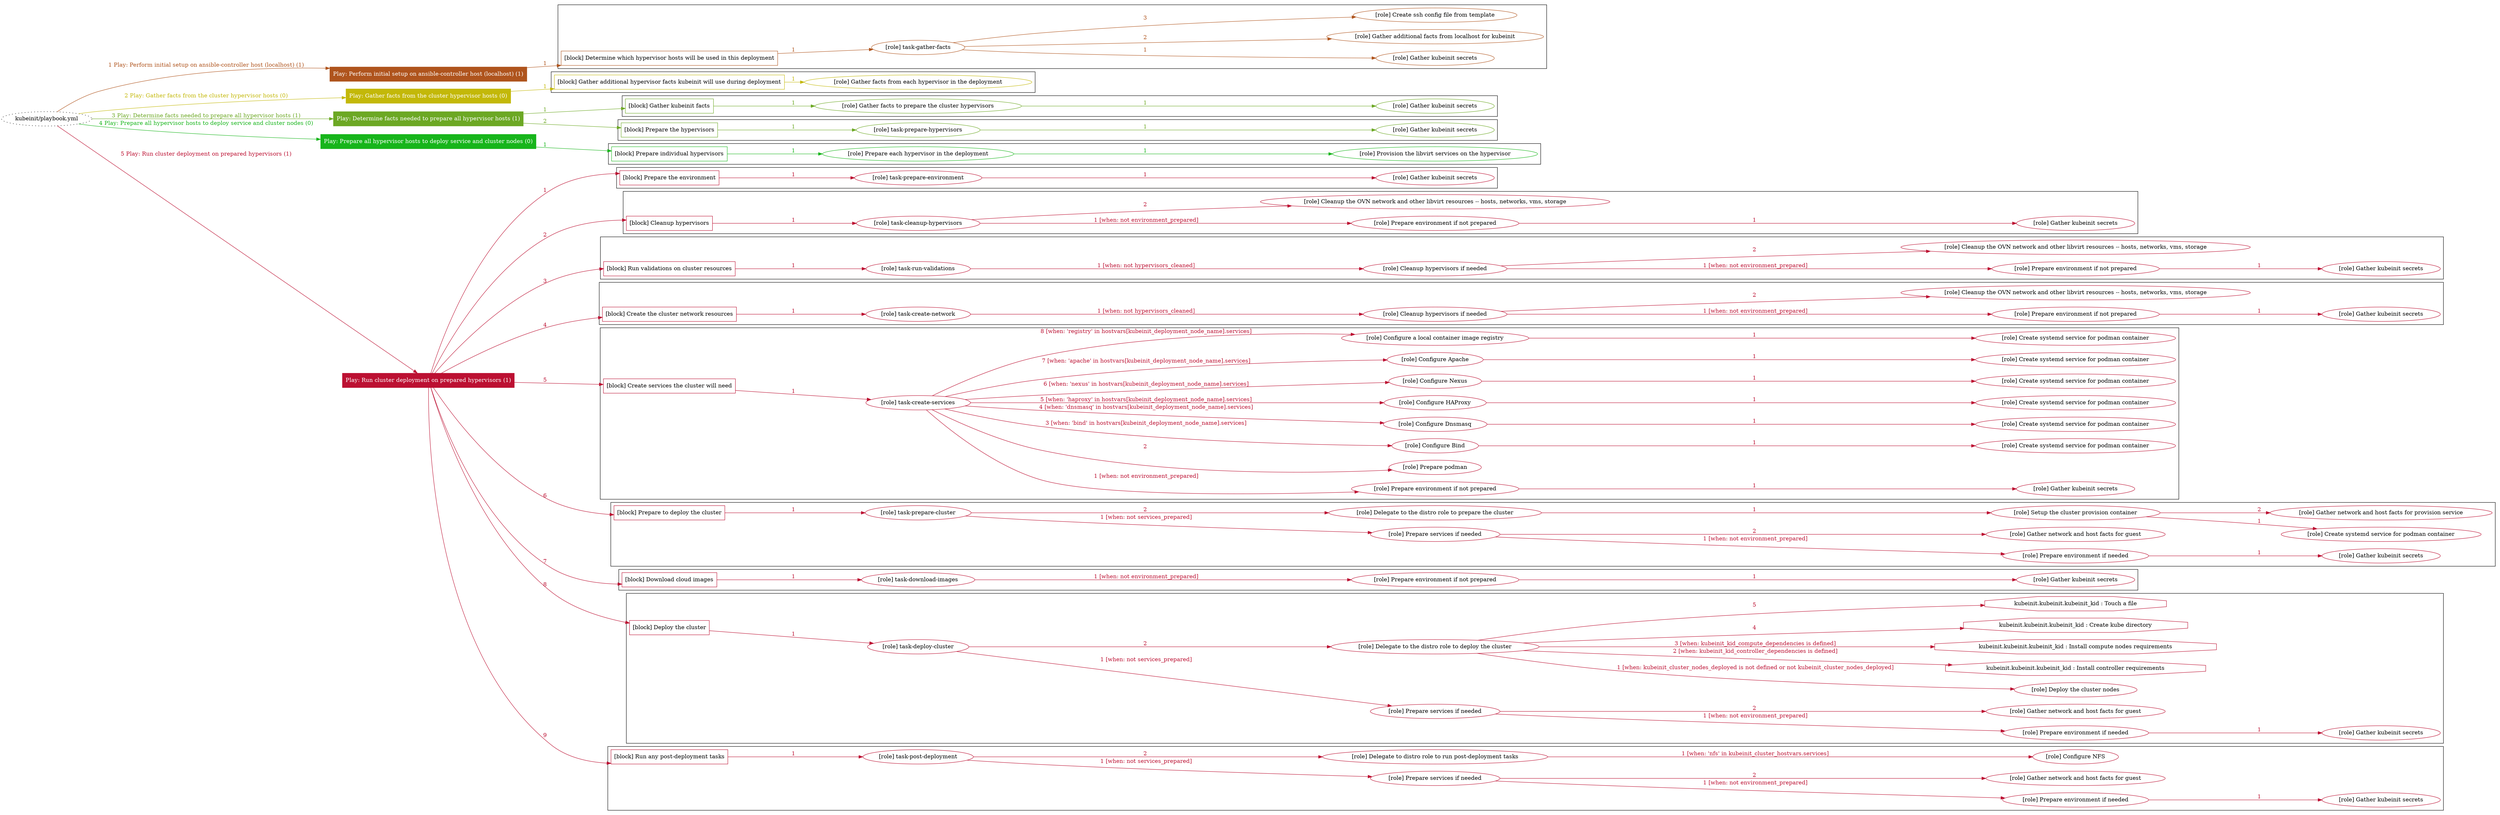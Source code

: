 digraph {
	graph [concentrate=true ordering=in rankdir=LR ratio=fill]
	edge [esep=5 sep=10]
	"kubeinit/playbook.yml" [URL="/home/runner/work/kubeinit/kubeinit/kubeinit/playbook.yml" id=playbook_34aff14a style=dotted]
	"kubeinit/playbook.yml" -> play_7e76c7c7 [label="1 Play: Perform initial setup on ansible-controller host (localhost) (1)" color="#af541d" fontcolor="#af541d" id=edge_play_7e76c7c7 labeltooltip="1 Play: Perform initial setup on ansible-controller host (localhost) (1)" tooltip="1 Play: Perform initial setup on ansible-controller host (localhost) (1)"]
	subgraph "Play: Perform initial setup on ansible-controller host (localhost) (1)" {
		play_7e76c7c7 [label="Play: Perform initial setup on ansible-controller host (localhost) (1)" URL="/home/runner/work/kubeinit/kubeinit/kubeinit/playbook.yml" color="#af541d" fontcolor="#ffffff" id=play_7e76c7c7 shape=box style=filled tooltip=localhost]
		play_7e76c7c7 -> block_58be62a2 [label=1 color="#af541d" fontcolor="#af541d" id=edge_block_58be62a2 labeltooltip=1 tooltip=1]
		subgraph cluster_block_58be62a2 {
			block_58be62a2 [label="[block] Determine which hypervisor hosts will be used in this deployment" URL="/home/runner/work/kubeinit/kubeinit/kubeinit/playbook.yml" color="#af541d" id=block_58be62a2 labeltooltip="Determine which hypervisor hosts will be used in this deployment" shape=box tooltip="Determine which hypervisor hosts will be used in this deployment"]
			block_58be62a2 -> role_1359cbee [label="1 " color="#af541d" fontcolor="#af541d" id=edge_role_1359cbee labeltooltip="1 " tooltip="1 "]
			subgraph "task-gather-facts" {
				role_1359cbee [label="[role] task-gather-facts" URL="/home/runner/work/kubeinit/kubeinit/kubeinit/playbook.yml" color="#af541d" id=role_1359cbee tooltip="task-gather-facts"]
				role_1359cbee -> role_c8e2f6dd [label="1 " color="#af541d" fontcolor="#af541d" id=edge_role_c8e2f6dd labeltooltip="1 " tooltip="1 "]
				subgraph "Gather kubeinit secrets" {
					role_c8e2f6dd [label="[role] Gather kubeinit secrets" URL="/home/runner/.ansible/collections/ansible_collections/kubeinit/kubeinit/roles/kubeinit_prepare/tasks/build_hypervisors_group.yml" color="#af541d" id=role_c8e2f6dd tooltip="Gather kubeinit secrets"]
				}
				role_1359cbee -> role_b0126d7a [label="2 " color="#af541d" fontcolor="#af541d" id=edge_role_b0126d7a labeltooltip="2 " tooltip="2 "]
				subgraph "Gather additional facts from localhost for kubeinit" {
					role_b0126d7a [label="[role] Gather additional facts from localhost for kubeinit" URL="/home/runner/.ansible/collections/ansible_collections/kubeinit/kubeinit/roles/kubeinit_prepare/tasks/build_hypervisors_group.yml" color="#af541d" id=role_b0126d7a tooltip="Gather additional facts from localhost for kubeinit"]
				}
				role_1359cbee -> role_11cdb0a6 [label="3 " color="#af541d" fontcolor="#af541d" id=edge_role_11cdb0a6 labeltooltip="3 " tooltip="3 "]
				subgraph "Create ssh config file from template" {
					role_11cdb0a6 [label="[role] Create ssh config file from template" URL="/home/runner/.ansible/collections/ansible_collections/kubeinit/kubeinit/roles/kubeinit_prepare/tasks/build_hypervisors_group.yml" color="#af541d" id=role_11cdb0a6 tooltip="Create ssh config file from template"]
				}
			}
		}
	}
	"kubeinit/playbook.yml" -> play_9183d17f [label="2 Play: Gather facts from the cluster hypervisor hosts (0)" color="#c3b809" fontcolor="#c3b809" id=edge_play_9183d17f labeltooltip="2 Play: Gather facts from the cluster hypervisor hosts (0)" tooltip="2 Play: Gather facts from the cluster hypervisor hosts (0)"]
	subgraph "Play: Gather facts from the cluster hypervisor hosts (0)" {
		play_9183d17f [label="Play: Gather facts from the cluster hypervisor hosts (0)" URL="/home/runner/work/kubeinit/kubeinit/kubeinit/playbook.yml" color="#c3b809" fontcolor="#ffffff" id=play_9183d17f shape=box style=filled tooltip="Play: Gather facts from the cluster hypervisor hosts (0)"]
		play_9183d17f -> block_22b7ba60 [label=1 color="#c3b809" fontcolor="#c3b809" id=edge_block_22b7ba60 labeltooltip=1 tooltip=1]
		subgraph cluster_block_22b7ba60 {
			block_22b7ba60 [label="[block] Gather additional hypervisor facts kubeinit will use during deployment" URL="/home/runner/work/kubeinit/kubeinit/kubeinit/playbook.yml" color="#c3b809" id=block_22b7ba60 labeltooltip="Gather additional hypervisor facts kubeinit will use during deployment" shape=box tooltip="Gather additional hypervisor facts kubeinit will use during deployment"]
			block_22b7ba60 -> role_b9be8fcf [label="1 " color="#c3b809" fontcolor="#c3b809" id=edge_role_b9be8fcf labeltooltip="1 " tooltip="1 "]
			subgraph "Gather facts from each hypervisor in the deployment" {
				role_b9be8fcf [label="[role] Gather facts from each hypervisor in the deployment" URL="/home/runner/work/kubeinit/kubeinit/kubeinit/playbook.yml" color="#c3b809" id=role_b9be8fcf tooltip="Gather facts from each hypervisor in the deployment"]
			}
		}
	}
	"kubeinit/playbook.yml" -> play_890a0d6d [label="3 Play: Determine facts needed to prepare all hypervisor hosts (1)" color="#6ca824" fontcolor="#6ca824" id=edge_play_890a0d6d labeltooltip="3 Play: Determine facts needed to prepare all hypervisor hosts (1)" tooltip="3 Play: Determine facts needed to prepare all hypervisor hosts (1)"]
	subgraph "Play: Determine facts needed to prepare all hypervisor hosts (1)" {
		play_890a0d6d [label="Play: Determine facts needed to prepare all hypervisor hosts (1)" URL="/home/runner/work/kubeinit/kubeinit/kubeinit/playbook.yml" color="#6ca824" fontcolor="#ffffff" id=play_890a0d6d shape=box style=filled tooltip=localhost]
		play_890a0d6d -> block_cb83cab2 [label=1 color="#6ca824" fontcolor="#6ca824" id=edge_block_cb83cab2 labeltooltip=1 tooltip=1]
		subgraph cluster_block_cb83cab2 {
			block_cb83cab2 [label="[block] Gather kubeinit facts" URL="/home/runner/work/kubeinit/kubeinit/kubeinit/playbook.yml" color="#6ca824" id=block_cb83cab2 labeltooltip="Gather kubeinit facts" shape=box tooltip="Gather kubeinit facts"]
			block_cb83cab2 -> role_145da1a2 [label="1 " color="#6ca824" fontcolor="#6ca824" id=edge_role_145da1a2 labeltooltip="1 " tooltip="1 "]
			subgraph "Gather facts to prepare the cluster hypervisors" {
				role_145da1a2 [label="[role] Gather facts to prepare the cluster hypervisors" URL="/home/runner/work/kubeinit/kubeinit/kubeinit/playbook.yml" color="#6ca824" id=role_145da1a2 tooltip="Gather facts to prepare the cluster hypervisors"]
				role_145da1a2 -> role_4fc42012 [label="1 " color="#6ca824" fontcolor="#6ca824" id=edge_role_4fc42012 labeltooltip="1 " tooltip="1 "]
				subgraph "Gather kubeinit secrets" {
					role_4fc42012 [label="[role] Gather kubeinit secrets" URL="/home/runner/.ansible/collections/ansible_collections/kubeinit/kubeinit/roles/kubeinit_prepare/tasks/gather_kubeinit_facts.yml" color="#6ca824" id=role_4fc42012 tooltip="Gather kubeinit secrets"]
				}
			}
		}
		play_890a0d6d -> block_b8a7ef03 [label=2 color="#6ca824" fontcolor="#6ca824" id=edge_block_b8a7ef03 labeltooltip=2 tooltip=2]
		subgraph cluster_block_b8a7ef03 {
			block_b8a7ef03 [label="[block] Prepare the hypervisors" URL="/home/runner/work/kubeinit/kubeinit/kubeinit/playbook.yml" color="#6ca824" id=block_b8a7ef03 labeltooltip="Prepare the hypervisors" shape=box tooltip="Prepare the hypervisors"]
			block_b8a7ef03 -> role_13bd20ee [label="1 " color="#6ca824" fontcolor="#6ca824" id=edge_role_13bd20ee labeltooltip="1 " tooltip="1 "]
			subgraph "task-prepare-hypervisors" {
				role_13bd20ee [label="[role] task-prepare-hypervisors" URL="/home/runner/work/kubeinit/kubeinit/kubeinit/playbook.yml" color="#6ca824" id=role_13bd20ee tooltip="task-prepare-hypervisors"]
				role_13bd20ee -> role_2dc5f8a4 [label="1 " color="#6ca824" fontcolor="#6ca824" id=edge_role_2dc5f8a4 labeltooltip="1 " tooltip="1 "]
				subgraph "Gather kubeinit secrets" {
					role_2dc5f8a4 [label="[role] Gather kubeinit secrets" URL="/home/runner/.ansible/collections/ansible_collections/kubeinit/kubeinit/roles/kubeinit_prepare/tasks/gather_kubeinit_facts.yml" color="#6ca824" id=role_2dc5f8a4 tooltip="Gather kubeinit secrets"]
				}
			}
		}
	}
	"kubeinit/playbook.yml" -> play_2dc11f40 [label="4 Play: Prepare all hypervisor hosts to deploy service and cluster nodes (0)" color="#17b51b" fontcolor="#17b51b" id=edge_play_2dc11f40 labeltooltip="4 Play: Prepare all hypervisor hosts to deploy service and cluster nodes (0)" tooltip="4 Play: Prepare all hypervisor hosts to deploy service and cluster nodes (0)"]
	subgraph "Play: Prepare all hypervisor hosts to deploy service and cluster nodes (0)" {
		play_2dc11f40 [label="Play: Prepare all hypervisor hosts to deploy service and cluster nodes (0)" URL="/home/runner/work/kubeinit/kubeinit/kubeinit/playbook.yml" color="#17b51b" fontcolor="#ffffff" id=play_2dc11f40 shape=box style=filled tooltip="Play: Prepare all hypervisor hosts to deploy service and cluster nodes (0)"]
		play_2dc11f40 -> block_a5bf1bba [label=1 color="#17b51b" fontcolor="#17b51b" id=edge_block_a5bf1bba labeltooltip=1 tooltip=1]
		subgraph cluster_block_a5bf1bba {
			block_a5bf1bba [label="[block] Prepare individual hypervisors" URL="/home/runner/work/kubeinit/kubeinit/kubeinit/playbook.yml" color="#17b51b" id=block_a5bf1bba labeltooltip="Prepare individual hypervisors" shape=box tooltip="Prepare individual hypervisors"]
			block_a5bf1bba -> role_81ac8f1e [label="1 " color="#17b51b" fontcolor="#17b51b" id=edge_role_81ac8f1e labeltooltip="1 " tooltip="1 "]
			subgraph "Prepare each hypervisor in the deployment" {
				role_81ac8f1e [label="[role] Prepare each hypervisor in the deployment" URL="/home/runner/work/kubeinit/kubeinit/kubeinit/playbook.yml" color="#17b51b" id=role_81ac8f1e tooltip="Prepare each hypervisor in the deployment"]
				role_81ac8f1e -> role_5695b300 [label="1 " color="#17b51b" fontcolor="#17b51b" id=edge_role_5695b300 labeltooltip="1 " tooltip="1 "]
				subgraph "Provision the libvirt services on the hypervisor" {
					role_5695b300 [label="[role] Provision the libvirt services on the hypervisor" URL="/home/runner/.ansible/collections/ansible_collections/kubeinit/kubeinit/roles/kubeinit_prepare/tasks/prepare_hypervisor.yml" color="#17b51b" id=role_5695b300 tooltip="Provision the libvirt services on the hypervisor"]
				}
			}
		}
	}
	"kubeinit/playbook.yml" -> play_0e8f9fe1 [label="5 Play: Run cluster deployment on prepared hypervisors (1)" color="#bc1032" fontcolor="#bc1032" id=edge_play_0e8f9fe1 labeltooltip="5 Play: Run cluster deployment on prepared hypervisors (1)" tooltip="5 Play: Run cluster deployment on prepared hypervisors (1)"]
	subgraph "Play: Run cluster deployment on prepared hypervisors (1)" {
		play_0e8f9fe1 [label="Play: Run cluster deployment on prepared hypervisors (1)" URL="/home/runner/work/kubeinit/kubeinit/kubeinit/playbook.yml" color="#bc1032" fontcolor="#ffffff" id=play_0e8f9fe1 shape=box style=filled tooltip=localhost]
		play_0e8f9fe1 -> block_697c7bca [label=1 color="#bc1032" fontcolor="#bc1032" id=edge_block_697c7bca labeltooltip=1 tooltip=1]
		subgraph cluster_block_697c7bca {
			block_697c7bca [label="[block] Prepare the environment" URL="/home/runner/work/kubeinit/kubeinit/kubeinit/playbook.yml" color="#bc1032" id=block_697c7bca labeltooltip="Prepare the environment" shape=box tooltip="Prepare the environment"]
			block_697c7bca -> role_d1a9a0e0 [label="1 " color="#bc1032" fontcolor="#bc1032" id=edge_role_d1a9a0e0 labeltooltip="1 " tooltip="1 "]
			subgraph "task-prepare-environment" {
				role_d1a9a0e0 [label="[role] task-prepare-environment" URL="/home/runner/work/kubeinit/kubeinit/kubeinit/playbook.yml" color="#bc1032" id=role_d1a9a0e0 tooltip="task-prepare-environment"]
				role_d1a9a0e0 -> role_57bf31ac [label="1 " color="#bc1032" fontcolor="#bc1032" id=edge_role_57bf31ac labeltooltip="1 " tooltip="1 "]
				subgraph "Gather kubeinit secrets" {
					role_57bf31ac [label="[role] Gather kubeinit secrets" URL="/home/runner/.ansible/collections/ansible_collections/kubeinit/kubeinit/roles/kubeinit_prepare/tasks/gather_kubeinit_facts.yml" color="#bc1032" id=role_57bf31ac tooltip="Gather kubeinit secrets"]
				}
			}
		}
		play_0e8f9fe1 -> block_6aa9eea8 [label=2 color="#bc1032" fontcolor="#bc1032" id=edge_block_6aa9eea8 labeltooltip=2 tooltip=2]
		subgraph cluster_block_6aa9eea8 {
			block_6aa9eea8 [label="[block] Cleanup hypervisors" URL="/home/runner/work/kubeinit/kubeinit/kubeinit/playbook.yml" color="#bc1032" id=block_6aa9eea8 labeltooltip="Cleanup hypervisors" shape=box tooltip="Cleanup hypervisors"]
			block_6aa9eea8 -> role_99eaad78 [label="1 " color="#bc1032" fontcolor="#bc1032" id=edge_role_99eaad78 labeltooltip="1 " tooltip="1 "]
			subgraph "task-cleanup-hypervisors" {
				role_99eaad78 [label="[role] task-cleanup-hypervisors" URL="/home/runner/work/kubeinit/kubeinit/kubeinit/playbook.yml" color="#bc1032" id=role_99eaad78 tooltip="task-cleanup-hypervisors"]
				role_99eaad78 -> role_c7c23b03 [label="1 [when: not environment_prepared]" color="#bc1032" fontcolor="#bc1032" id=edge_role_c7c23b03 labeltooltip="1 [when: not environment_prepared]" tooltip="1 [when: not environment_prepared]"]
				subgraph "Prepare environment if not prepared" {
					role_c7c23b03 [label="[role] Prepare environment if not prepared" URL="/home/runner/.ansible/collections/ansible_collections/kubeinit/kubeinit/roles/kubeinit_prepare/tasks/cleanup_hypervisors.yml" color="#bc1032" id=role_c7c23b03 tooltip="Prepare environment if not prepared"]
					role_c7c23b03 -> role_d7746ee8 [label="1 " color="#bc1032" fontcolor="#bc1032" id=edge_role_d7746ee8 labeltooltip="1 " tooltip="1 "]
					subgraph "Gather kubeinit secrets" {
						role_d7746ee8 [label="[role] Gather kubeinit secrets" URL="/home/runner/.ansible/collections/ansible_collections/kubeinit/kubeinit/roles/kubeinit_prepare/tasks/gather_kubeinit_facts.yml" color="#bc1032" id=role_d7746ee8 tooltip="Gather kubeinit secrets"]
					}
				}
				role_99eaad78 -> role_53079d47 [label="2 " color="#bc1032" fontcolor="#bc1032" id=edge_role_53079d47 labeltooltip="2 " tooltip="2 "]
				subgraph "Cleanup the OVN network and other libvirt resources -- hosts, networks, vms, storage" {
					role_53079d47 [label="[role] Cleanup the OVN network and other libvirt resources -- hosts, networks, vms, storage" URL="/home/runner/.ansible/collections/ansible_collections/kubeinit/kubeinit/roles/kubeinit_prepare/tasks/cleanup_hypervisors.yml" color="#bc1032" id=role_53079d47 tooltip="Cleanup the OVN network and other libvirt resources -- hosts, networks, vms, storage"]
				}
			}
		}
		play_0e8f9fe1 -> block_dc7b1e86 [label=3 color="#bc1032" fontcolor="#bc1032" id=edge_block_dc7b1e86 labeltooltip=3 tooltip=3]
		subgraph cluster_block_dc7b1e86 {
			block_dc7b1e86 [label="[block] Run validations on cluster resources" URL="/home/runner/work/kubeinit/kubeinit/kubeinit/playbook.yml" color="#bc1032" id=block_dc7b1e86 labeltooltip="Run validations on cluster resources" shape=box tooltip="Run validations on cluster resources"]
			block_dc7b1e86 -> role_4a76022e [label="1 " color="#bc1032" fontcolor="#bc1032" id=edge_role_4a76022e labeltooltip="1 " tooltip="1 "]
			subgraph "task-run-validations" {
				role_4a76022e [label="[role] task-run-validations" URL="/home/runner/work/kubeinit/kubeinit/kubeinit/playbook.yml" color="#bc1032" id=role_4a76022e tooltip="task-run-validations"]
				role_4a76022e -> role_0ece5198 [label="1 [when: not hypervisors_cleaned]" color="#bc1032" fontcolor="#bc1032" id=edge_role_0ece5198 labeltooltip="1 [when: not hypervisors_cleaned]" tooltip="1 [when: not hypervisors_cleaned]"]
				subgraph "Cleanup hypervisors if needed" {
					role_0ece5198 [label="[role] Cleanup hypervisors if needed" URL="/home/runner/.ansible/collections/ansible_collections/kubeinit/kubeinit/roles/kubeinit_validations/tasks/main.yml" color="#bc1032" id=role_0ece5198 tooltip="Cleanup hypervisors if needed"]
					role_0ece5198 -> role_fff79b2b [label="1 [when: not environment_prepared]" color="#bc1032" fontcolor="#bc1032" id=edge_role_fff79b2b labeltooltip="1 [when: not environment_prepared]" tooltip="1 [when: not environment_prepared]"]
					subgraph "Prepare environment if not prepared" {
						role_fff79b2b [label="[role] Prepare environment if not prepared" URL="/home/runner/.ansible/collections/ansible_collections/kubeinit/kubeinit/roles/kubeinit_prepare/tasks/cleanup_hypervisors.yml" color="#bc1032" id=role_fff79b2b tooltip="Prepare environment if not prepared"]
						role_fff79b2b -> role_a0443c13 [label="1 " color="#bc1032" fontcolor="#bc1032" id=edge_role_a0443c13 labeltooltip="1 " tooltip="1 "]
						subgraph "Gather kubeinit secrets" {
							role_a0443c13 [label="[role] Gather kubeinit secrets" URL="/home/runner/.ansible/collections/ansible_collections/kubeinit/kubeinit/roles/kubeinit_prepare/tasks/gather_kubeinit_facts.yml" color="#bc1032" id=role_a0443c13 tooltip="Gather kubeinit secrets"]
						}
					}
					role_0ece5198 -> role_4a76faa7 [label="2 " color="#bc1032" fontcolor="#bc1032" id=edge_role_4a76faa7 labeltooltip="2 " tooltip="2 "]
					subgraph "Cleanup the OVN network and other libvirt resources -- hosts, networks, vms, storage" {
						role_4a76faa7 [label="[role] Cleanup the OVN network and other libvirt resources -- hosts, networks, vms, storage" URL="/home/runner/.ansible/collections/ansible_collections/kubeinit/kubeinit/roles/kubeinit_prepare/tasks/cleanup_hypervisors.yml" color="#bc1032" id=role_4a76faa7 tooltip="Cleanup the OVN network and other libvirt resources -- hosts, networks, vms, storage"]
					}
				}
			}
		}
		play_0e8f9fe1 -> block_9bb2fc19 [label=4 color="#bc1032" fontcolor="#bc1032" id=edge_block_9bb2fc19 labeltooltip=4 tooltip=4]
		subgraph cluster_block_9bb2fc19 {
			block_9bb2fc19 [label="[block] Create the cluster network resources" URL="/home/runner/work/kubeinit/kubeinit/kubeinit/playbook.yml" color="#bc1032" id=block_9bb2fc19 labeltooltip="Create the cluster network resources" shape=box tooltip="Create the cluster network resources"]
			block_9bb2fc19 -> role_ef741067 [label="1 " color="#bc1032" fontcolor="#bc1032" id=edge_role_ef741067 labeltooltip="1 " tooltip="1 "]
			subgraph "task-create-network" {
				role_ef741067 [label="[role] task-create-network" URL="/home/runner/work/kubeinit/kubeinit/kubeinit/playbook.yml" color="#bc1032" id=role_ef741067 tooltip="task-create-network"]
				role_ef741067 -> role_415cba63 [label="1 [when: not hypervisors_cleaned]" color="#bc1032" fontcolor="#bc1032" id=edge_role_415cba63 labeltooltip="1 [when: not hypervisors_cleaned]" tooltip="1 [when: not hypervisors_cleaned]"]
				subgraph "Cleanup hypervisors if needed" {
					role_415cba63 [label="[role] Cleanup hypervisors if needed" URL="/home/runner/.ansible/collections/ansible_collections/kubeinit/kubeinit/roles/kubeinit_libvirt/tasks/create_network.yml" color="#bc1032" id=role_415cba63 tooltip="Cleanup hypervisors if needed"]
					role_415cba63 -> role_74ff0b70 [label="1 [when: not environment_prepared]" color="#bc1032" fontcolor="#bc1032" id=edge_role_74ff0b70 labeltooltip="1 [when: not environment_prepared]" tooltip="1 [when: not environment_prepared]"]
					subgraph "Prepare environment if not prepared" {
						role_74ff0b70 [label="[role] Prepare environment if not prepared" URL="/home/runner/.ansible/collections/ansible_collections/kubeinit/kubeinit/roles/kubeinit_prepare/tasks/cleanup_hypervisors.yml" color="#bc1032" id=role_74ff0b70 tooltip="Prepare environment if not prepared"]
						role_74ff0b70 -> role_254ff34f [label="1 " color="#bc1032" fontcolor="#bc1032" id=edge_role_254ff34f labeltooltip="1 " tooltip="1 "]
						subgraph "Gather kubeinit secrets" {
							role_254ff34f [label="[role] Gather kubeinit secrets" URL="/home/runner/.ansible/collections/ansible_collections/kubeinit/kubeinit/roles/kubeinit_prepare/tasks/gather_kubeinit_facts.yml" color="#bc1032" id=role_254ff34f tooltip="Gather kubeinit secrets"]
						}
					}
					role_415cba63 -> role_1b950b79 [label="2 " color="#bc1032" fontcolor="#bc1032" id=edge_role_1b950b79 labeltooltip="2 " tooltip="2 "]
					subgraph "Cleanup the OVN network and other libvirt resources -- hosts, networks, vms, storage" {
						role_1b950b79 [label="[role] Cleanup the OVN network and other libvirt resources -- hosts, networks, vms, storage" URL="/home/runner/.ansible/collections/ansible_collections/kubeinit/kubeinit/roles/kubeinit_prepare/tasks/cleanup_hypervisors.yml" color="#bc1032" id=role_1b950b79 tooltip="Cleanup the OVN network and other libvirt resources -- hosts, networks, vms, storage"]
					}
				}
			}
		}
		play_0e8f9fe1 -> block_ff8ed470 [label=5 color="#bc1032" fontcolor="#bc1032" id=edge_block_ff8ed470 labeltooltip=5 tooltip=5]
		subgraph cluster_block_ff8ed470 {
			block_ff8ed470 [label="[block] Create services the cluster will need" URL="/home/runner/work/kubeinit/kubeinit/kubeinit/playbook.yml" color="#bc1032" id=block_ff8ed470 labeltooltip="Create services the cluster will need" shape=box tooltip="Create services the cluster will need"]
			block_ff8ed470 -> role_ba6ed186 [label="1 " color="#bc1032" fontcolor="#bc1032" id=edge_role_ba6ed186 labeltooltip="1 " tooltip="1 "]
			subgraph "task-create-services" {
				role_ba6ed186 [label="[role] task-create-services" URL="/home/runner/work/kubeinit/kubeinit/kubeinit/playbook.yml" color="#bc1032" id=role_ba6ed186 tooltip="task-create-services"]
				role_ba6ed186 -> role_a78105b6 [label="1 [when: not environment_prepared]" color="#bc1032" fontcolor="#bc1032" id=edge_role_a78105b6 labeltooltip="1 [when: not environment_prepared]" tooltip="1 [when: not environment_prepared]"]
				subgraph "Prepare environment if not prepared" {
					role_a78105b6 [label="[role] Prepare environment if not prepared" URL="/home/runner/.ansible/collections/ansible_collections/kubeinit/kubeinit/roles/kubeinit_services/tasks/main.yml" color="#bc1032" id=role_a78105b6 tooltip="Prepare environment if not prepared"]
					role_a78105b6 -> role_461f3ac2 [label="1 " color="#bc1032" fontcolor="#bc1032" id=edge_role_461f3ac2 labeltooltip="1 " tooltip="1 "]
					subgraph "Gather kubeinit secrets" {
						role_461f3ac2 [label="[role] Gather kubeinit secrets" URL="/home/runner/.ansible/collections/ansible_collections/kubeinit/kubeinit/roles/kubeinit_prepare/tasks/gather_kubeinit_facts.yml" color="#bc1032" id=role_461f3ac2 tooltip="Gather kubeinit secrets"]
					}
				}
				role_ba6ed186 -> role_c5555ce4 [label="2 " color="#bc1032" fontcolor="#bc1032" id=edge_role_c5555ce4 labeltooltip="2 " tooltip="2 "]
				subgraph "Prepare podman" {
					role_c5555ce4 [label="[role] Prepare podman" URL="/home/runner/.ansible/collections/ansible_collections/kubeinit/kubeinit/roles/kubeinit_services/tasks/00_create_service_pod.yml" color="#bc1032" id=role_c5555ce4 tooltip="Prepare podman"]
				}
				role_ba6ed186 -> role_decb8657 [label="3 [when: 'bind' in hostvars[kubeinit_deployment_node_name].services]" color="#bc1032" fontcolor="#bc1032" id=edge_role_decb8657 labeltooltip="3 [when: 'bind' in hostvars[kubeinit_deployment_node_name].services]" tooltip="3 [when: 'bind' in hostvars[kubeinit_deployment_node_name].services]"]
				subgraph "Configure Bind" {
					role_decb8657 [label="[role] Configure Bind" URL="/home/runner/.ansible/collections/ansible_collections/kubeinit/kubeinit/roles/kubeinit_services/tasks/start_services_containers.yml" color="#bc1032" id=role_decb8657 tooltip="Configure Bind"]
					role_decb8657 -> role_482a371c [label="1 " color="#bc1032" fontcolor="#bc1032" id=edge_role_482a371c labeltooltip="1 " tooltip="1 "]
					subgraph "Create systemd service for podman container" {
						role_482a371c [label="[role] Create systemd service for podman container" URL="/home/runner/.ansible/collections/ansible_collections/kubeinit/kubeinit/roles/kubeinit_bind/tasks/main.yml" color="#bc1032" id=role_482a371c tooltip="Create systemd service for podman container"]
					}
				}
				role_ba6ed186 -> role_bee48f47 [label="4 [when: 'dnsmasq' in hostvars[kubeinit_deployment_node_name].services]" color="#bc1032" fontcolor="#bc1032" id=edge_role_bee48f47 labeltooltip="4 [when: 'dnsmasq' in hostvars[kubeinit_deployment_node_name].services]" tooltip="4 [when: 'dnsmasq' in hostvars[kubeinit_deployment_node_name].services]"]
				subgraph "Configure Dnsmasq" {
					role_bee48f47 [label="[role] Configure Dnsmasq" URL="/home/runner/.ansible/collections/ansible_collections/kubeinit/kubeinit/roles/kubeinit_services/tasks/start_services_containers.yml" color="#bc1032" id=role_bee48f47 tooltip="Configure Dnsmasq"]
					role_bee48f47 -> role_5f5a707c [label="1 " color="#bc1032" fontcolor="#bc1032" id=edge_role_5f5a707c labeltooltip="1 " tooltip="1 "]
					subgraph "Create systemd service for podman container" {
						role_5f5a707c [label="[role] Create systemd service for podman container" URL="/home/runner/.ansible/collections/ansible_collections/kubeinit/kubeinit/roles/kubeinit_dnsmasq/tasks/main.yml" color="#bc1032" id=role_5f5a707c tooltip="Create systemd service for podman container"]
					}
				}
				role_ba6ed186 -> role_600245ec [label="5 [when: 'haproxy' in hostvars[kubeinit_deployment_node_name].services]" color="#bc1032" fontcolor="#bc1032" id=edge_role_600245ec labeltooltip="5 [when: 'haproxy' in hostvars[kubeinit_deployment_node_name].services]" tooltip="5 [when: 'haproxy' in hostvars[kubeinit_deployment_node_name].services]"]
				subgraph "Configure HAProxy" {
					role_600245ec [label="[role] Configure HAProxy" URL="/home/runner/.ansible/collections/ansible_collections/kubeinit/kubeinit/roles/kubeinit_services/tasks/start_services_containers.yml" color="#bc1032" id=role_600245ec tooltip="Configure HAProxy"]
					role_600245ec -> role_327cb18d [label="1 " color="#bc1032" fontcolor="#bc1032" id=edge_role_327cb18d labeltooltip="1 " tooltip="1 "]
					subgraph "Create systemd service for podman container" {
						role_327cb18d [label="[role] Create systemd service for podman container" URL="/home/runner/.ansible/collections/ansible_collections/kubeinit/kubeinit/roles/kubeinit_haproxy/tasks/main.yml" color="#bc1032" id=role_327cb18d tooltip="Create systemd service for podman container"]
					}
				}
				role_ba6ed186 -> role_81461685 [label="6 [when: 'nexus' in hostvars[kubeinit_deployment_node_name].services]" color="#bc1032" fontcolor="#bc1032" id=edge_role_81461685 labeltooltip="6 [when: 'nexus' in hostvars[kubeinit_deployment_node_name].services]" tooltip="6 [when: 'nexus' in hostvars[kubeinit_deployment_node_name].services]"]
				subgraph "Configure Nexus" {
					role_81461685 [label="[role] Configure Nexus" URL="/home/runner/.ansible/collections/ansible_collections/kubeinit/kubeinit/roles/kubeinit_services/tasks/start_services_containers.yml" color="#bc1032" id=role_81461685 tooltip="Configure Nexus"]
					role_81461685 -> role_6b7babe2 [label="1 " color="#bc1032" fontcolor="#bc1032" id=edge_role_6b7babe2 labeltooltip="1 " tooltip="1 "]
					subgraph "Create systemd service for podman container" {
						role_6b7babe2 [label="[role] Create systemd service for podman container" URL="/home/runner/.ansible/collections/ansible_collections/kubeinit/kubeinit/roles/kubeinit_nexus/tasks/main.yml" color="#bc1032" id=role_6b7babe2 tooltip="Create systemd service for podman container"]
					}
				}
				role_ba6ed186 -> role_e8ae361b [label="7 [when: 'apache' in hostvars[kubeinit_deployment_node_name].services]" color="#bc1032" fontcolor="#bc1032" id=edge_role_e8ae361b labeltooltip="7 [when: 'apache' in hostvars[kubeinit_deployment_node_name].services]" tooltip="7 [when: 'apache' in hostvars[kubeinit_deployment_node_name].services]"]
				subgraph "Configure Apache" {
					role_e8ae361b [label="[role] Configure Apache" URL="/home/runner/.ansible/collections/ansible_collections/kubeinit/kubeinit/roles/kubeinit_services/tasks/start_services_containers.yml" color="#bc1032" id=role_e8ae361b tooltip="Configure Apache"]
					role_e8ae361b -> role_382119c8 [label="1 " color="#bc1032" fontcolor="#bc1032" id=edge_role_382119c8 labeltooltip="1 " tooltip="1 "]
					subgraph "Create systemd service for podman container" {
						role_382119c8 [label="[role] Create systemd service for podman container" URL="/home/runner/.ansible/collections/ansible_collections/kubeinit/kubeinit/roles/kubeinit_apache/tasks/main.yml" color="#bc1032" id=role_382119c8 tooltip="Create systemd service for podman container"]
					}
				}
				role_ba6ed186 -> role_b73eae1b [label="8 [when: 'registry' in hostvars[kubeinit_deployment_node_name].services]" color="#bc1032" fontcolor="#bc1032" id=edge_role_b73eae1b labeltooltip="8 [when: 'registry' in hostvars[kubeinit_deployment_node_name].services]" tooltip="8 [when: 'registry' in hostvars[kubeinit_deployment_node_name].services]"]
				subgraph "Configure a local container image registry" {
					role_b73eae1b [label="[role] Configure a local container image registry" URL="/home/runner/.ansible/collections/ansible_collections/kubeinit/kubeinit/roles/kubeinit_services/tasks/start_services_containers.yml" color="#bc1032" id=role_b73eae1b tooltip="Configure a local container image registry"]
					role_b73eae1b -> role_b3351e50 [label="1 " color="#bc1032" fontcolor="#bc1032" id=edge_role_b3351e50 labeltooltip="1 " tooltip="1 "]
					subgraph "Create systemd service for podman container" {
						role_b3351e50 [label="[role] Create systemd service for podman container" URL="/home/runner/.ansible/collections/ansible_collections/kubeinit/kubeinit/roles/kubeinit_registry/tasks/main.yml" color="#bc1032" id=role_b3351e50 tooltip="Create systemd service for podman container"]
					}
				}
			}
		}
		play_0e8f9fe1 -> block_75617ff7 [label=6 color="#bc1032" fontcolor="#bc1032" id=edge_block_75617ff7 labeltooltip=6 tooltip=6]
		subgraph cluster_block_75617ff7 {
			block_75617ff7 [label="[block] Prepare to deploy the cluster" URL="/home/runner/work/kubeinit/kubeinit/kubeinit/playbook.yml" color="#bc1032" id=block_75617ff7 labeltooltip="Prepare to deploy the cluster" shape=box tooltip="Prepare to deploy the cluster"]
			block_75617ff7 -> role_3359ce5f [label="1 " color="#bc1032" fontcolor="#bc1032" id=edge_role_3359ce5f labeltooltip="1 " tooltip="1 "]
			subgraph "task-prepare-cluster" {
				role_3359ce5f [label="[role] task-prepare-cluster" URL="/home/runner/work/kubeinit/kubeinit/kubeinit/playbook.yml" color="#bc1032" id=role_3359ce5f tooltip="task-prepare-cluster"]
				role_3359ce5f -> role_980e755f [label="1 [when: not services_prepared]" color="#bc1032" fontcolor="#bc1032" id=edge_role_980e755f labeltooltip="1 [when: not services_prepared]" tooltip="1 [when: not services_prepared]"]
				subgraph "Prepare services if needed" {
					role_980e755f [label="[role] Prepare services if needed" URL="/home/runner/.ansible/collections/ansible_collections/kubeinit/kubeinit/roles/kubeinit_prepare/tasks/prepare_cluster.yml" color="#bc1032" id=role_980e755f tooltip="Prepare services if needed"]
					role_980e755f -> role_a8aebcc0 [label="1 [when: not environment_prepared]" color="#bc1032" fontcolor="#bc1032" id=edge_role_a8aebcc0 labeltooltip="1 [when: not environment_prepared]" tooltip="1 [when: not environment_prepared]"]
					subgraph "Prepare environment if needed" {
						role_a8aebcc0 [label="[role] Prepare environment if needed" URL="/home/runner/.ansible/collections/ansible_collections/kubeinit/kubeinit/roles/kubeinit_services/tasks/prepare_services.yml" color="#bc1032" id=role_a8aebcc0 tooltip="Prepare environment if needed"]
						role_a8aebcc0 -> role_2ff3b0de [label="1 " color="#bc1032" fontcolor="#bc1032" id=edge_role_2ff3b0de labeltooltip="1 " tooltip="1 "]
						subgraph "Gather kubeinit secrets" {
							role_2ff3b0de [label="[role] Gather kubeinit secrets" URL="/home/runner/.ansible/collections/ansible_collections/kubeinit/kubeinit/roles/kubeinit_prepare/tasks/gather_kubeinit_facts.yml" color="#bc1032" id=role_2ff3b0de tooltip="Gather kubeinit secrets"]
						}
					}
					role_980e755f -> role_f317dff9 [label="2 " color="#bc1032" fontcolor="#bc1032" id=edge_role_f317dff9 labeltooltip="2 " tooltip="2 "]
					subgraph "Gather network and host facts for guest" {
						role_f317dff9 [label="[role] Gather network and host facts for guest" URL="/home/runner/.ansible/collections/ansible_collections/kubeinit/kubeinit/roles/kubeinit_services/tasks/prepare_services.yml" color="#bc1032" id=role_f317dff9 tooltip="Gather network and host facts for guest"]
					}
				}
				role_3359ce5f -> role_83633e8a [label="2 " color="#bc1032" fontcolor="#bc1032" id=edge_role_83633e8a labeltooltip="2 " tooltip="2 "]
				subgraph "Delegate to the distro role to prepare the cluster" {
					role_83633e8a [label="[role] Delegate to the distro role to prepare the cluster" URL="/home/runner/.ansible/collections/ansible_collections/kubeinit/kubeinit/roles/kubeinit_prepare/tasks/prepare_cluster.yml" color="#bc1032" id=role_83633e8a tooltip="Delegate to the distro role to prepare the cluster"]
					role_83633e8a -> role_0a3f521b [label="1 " color="#bc1032" fontcolor="#bc1032" id=edge_role_0a3f521b labeltooltip="1 " tooltip="1 "]
					subgraph "Setup the cluster provision container" {
						role_0a3f521b [label="[role] Setup the cluster provision container" URL="/home/runner/.ansible/collections/ansible_collections/kubeinit/kubeinit/roles/kubeinit_kid/tasks/prepare_cluster.yml" color="#bc1032" id=role_0a3f521b tooltip="Setup the cluster provision container"]
						role_0a3f521b -> role_24e42833 [label="1 " color="#bc1032" fontcolor="#bc1032" id=edge_role_24e42833 labeltooltip="1 " tooltip="1 "]
						subgraph "Create systemd service for podman container" {
							role_24e42833 [label="[role] Create systemd service for podman container" URL="/home/runner/.ansible/collections/ansible_collections/kubeinit/kubeinit/roles/kubeinit_services/tasks/create_provision_container.yml" color="#bc1032" id=role_24e42833 tooltip="Create systemd service for podman container"]
						}
						role_0a3f521b -> role_d2789b00 [label="2 " color="#bc1032" fontcolor="#bc1032" id=edge_role_d2789b00 labeltooltip="2 " tooltip="2 "]
						subgraph "Gather network and host facts for provision service" {
							role_d2789b00 [label="[role] Gather network and host facts for provision service" URL="/home/runner/.ansible/collections/ansible_collections/kubeinit/kubeinit/roles/kubeinit_services/tasks/create_provision_container.yml" color="#bc1032" id=role_d2789b00 tooltip="Gather network and host facts for provision service"]
						}
					}
				}
			}
		}
		play_0e8f9fe1 -> block_33e65448 [label=7 color="#bc1032" fontcolor="#bc1032" id=edge_block_33e65448 labeltooltip=7 tooltip=7]
		subgraph cluster_block_33e65448 {
			block_33e65448 [label="[block] Download cloud images" URL="/home/runner/work/kubeinit/kubeinit/kubeinit/playbook.yml" color="#bc1032" id=block_33e65448 labeltooltip="Download cloud images" shape=box tooltip="Download cloud images"]
			block_33e65448 -> role_86eb0acc [label="1 " color="#bc1032" fontcolor="#bc1032" id=edge_role_86eb0acc labeltooltip="1 " tooltip="1 "]
			subgraph "task-download-images" {
				role_86eb0acc [label="[role] task-download-images" URL="/home/runner/work/kubeinit/kubeinit/kubeinit/playbook.yml" color="#bc1032" id=role_86eb0acc tooltip="task-download-images"]
				role_86eb0acc -> role_bab52c33 [label="1 [when: not environment_prepared]" color="#bc1032" fontcolor="#bc1032" id=edge_role_bab52c33 labeltooltip="1 [when: not environment_prepared]" tooltip="1 [when: not environment_prepared]"]
				subgraph "Prepare environment if not prepared" {
					role_bab52c33 [label="[role] Prepare environment if not prepared" URL="/home/runner/.ansible/collections/ansible_collections/kubeinit/kubeinit/roles/kubeinit_libvirt/tasks/download_cloud_images.yml" color="#bc1032" id=role_bab52c33 tooltip="Prepare environment if not prepared"]
					role_bab52c33 -> role_fb2da0e0 [label="1 " color="#bc1032" fontcolor="#bc1032" id=edge_role_fb2da0e0 labeltooltip="1 " tooltip="1 "]
					subgraph "Gather kubeinit secrets" {
						role_fb2da0e0 [label="[role] Gather kubeinit secrets" URL="/home/runner/.ansible/collections/ansible_collections/kubeinit/kubeinit/roles/kubeinit_prepare/tasks/gather_kubeinit_facts.yml" color="#bc1032" id=role_fb2da0e0 tooltip="Gather kubeinit secrets"]
					}
				}
			}
		}
		play_0e8f9fe1 -> block_97c0636f [label=8 color="#bc1032" fontcolor="#bc1032" id=edge_block_97c0636f labeltooltip=8 tooltip=8]
		subgraph cluster_block_97c0636f {
			block_97c0636f [label="[block] Deploy the cluster" URL="/home/runner/work/kubeinit/kubeinit/kubeinit/playbook.yml" color="#bc1032" id=block_97c0636f labeltooltip="Deploy the cluster" shape=box tooltip="Deploy the cluster"]
			block_97c0636f -> role_fe4bca85 [label="1 " color="#bc1032" fontcolor="#bc1032" id=edge_role_fe4bca85 labeltooltip="1 " tooltip="1 "]
			subgraph "task-deploy-cluster" {
				role_fe4bca85 [label="[role] task-deploy-cluster" URL="/home/runner/work/kubeinit/kubeinit/kubeinit/playbook.yml" color="#bc1032" id=role_fe4bca85 tooltip="task-deploy-cluster"]
				role_fe4bca85 -> role_e88354b1 [label="1 [when: not services_prepared]" color="#bc1032" fontcolor="#bc1032" id=edge_role_e88354b1 labeltooltip="1 [when: not services_prepared]" tooltip="1 [when: not services_prepared]"]
				subgraph "Prepare services if needed" {
					role_e88354b1 [label="[role] Prepare services if needed" URL="/home/runner/.ansible/collections/ansible_collections/kubeinit/kubeinit/roles/kubeinit_prepare/tasks/deploy_cluster.yml" color="#bc1032" id=role_e88354b1 tooltip="Prepare services if needed"]
					role_e88354b1 -> role_ad3bcec3 [label="1 [when: not environment_prepared]" color="#bc1032" fontcolor="#bc1032" id=edge_role_ad3bcec3 labeltooltip="1 [when: not environment_prepared]" tooltip="1 [when: not environment_prepared]"]
					subgraph "Prepare environment if needed" {
						role_ad3bcec3 [label="[role] Prepare environment if needed" URL="/home/runner/.ansible/collections/ansible_collections/kubeinit/kubeinit/roles/kubeinit_services/tasks/prepare_services.yml" color="#bc1032" id=role_ad3bcec3 tooltip="Prepare environment if needed"]
						role_ad3bcec3 -> role_3b0c1cb9 [label="1 " color="#bc1032" fontcolor="#bc1032" id=edge_role_3b0c1cb9 labeltooltip="1 " tooltip="1 "]
						subgraph "Gather kubeinit secrets" {
							role_3b0c1cb9 [label="[role] Gather kubeinit secrets" URL="/home/runner/.ansible/collections/ansible_collections/kubeinit/kubeinit/roles/kubeinit_prepare/tasks/gather_kubeinit_facts.yml" color="#bc1032" id=role_3b0c1cb9 tooltip="Gather kubeinit secrets"]
						}
					}
					role_e88354b1 -> role_a3b6bc84 [label="2 " color="#bc1032" fontcolor="#bc1032" id=edge_role_a3b6bc84 labeltooltip="2 " tooltip="2 "]
					subgraph "Gather network and host facts for guest" {
						role_a3b6bc84 [label="[role] Gather network and host facts for guest" URL="/home/runner/.ansible/collections/ansible_collections/kubeinit/kubeinit/roles/kubeinit_services/tasks/prepare_services.yml" color="#bc1032" id=role_a3b6bc84 tooltip="Gather network and host facts for guest"]
					}
				}
				role_fe4bca85 -> role_1a8f97a1 [label="2 " color="#bc1032" fontcolor="#bc1032" id=edge_role_1a8f97a1 labeltooltip="2 " tooltip="2 "]
				subgraph "Delegate to the distro role to deploy the cluster" {
					role_1a8f97a1 [label="[role] Delegate to the distro role to deploy the cluster" URL="/home/runner/.ansible/collections/ansible_collections/kubeinit/kubeinit/roles/kubeinit_prepare/tasks/deploy_cluster.yml" color="#bc1032" id=role_1a8f97a1 tooltip="Delegate to the distro role to deploy the cluster"]
					role_1a8f97a1 -> role_0cc9e9a0 [label="1 [when: kubeinit_cluster_nodes_deployed is not defined or not kubeinit_cluster_nodes_deployed]" color="#bc1032" fontcolor="#bc1032" id=edge_role_0cc9e9a0 labeltooltip="1 [when: kubeinit_cluster_nodes_deployed is not defined or not kubeinit_cluster_nodes_deployed]" tooltip="1 [when: kubeinit_cluster_nodes_deployed is not defined or not kubeinit_cluster_nodes_deployed]"]
					subgraph "Deploy the cluster nodes" {
						role_0cc9e9a0 [label="[role] Deploy the cluster nodes" URL="/home/runner/.ansible/collections/ansible_collections/kubeinit/kubeinit/roles/kubeinit_kid/tasks/main.yml" color="#bc1032" id=role_0cc9e9a0 tooltip="Deploy the cluster nodes"]
					}
					task_66e6172d [label="kubeinit.kubeinit.kubeinit_kid : Install controller requirements" URL="/home/runner/.ansible/collections/ansible_collections/kubeinit/kubeinit/roles/kubeinit_kid/tasks/main.yml" color="#bc1032" id=task_66e6172d shape=octagon tooltip="kubeinit.kubeinit.kubeinit_kid : Install controller requirements"]
					role_1a8f97a1 -> task_66e6172d [label="2 [when: kubeinit_kid_controller_dependencies is defined]" color="#bc1032" fontcolor="#bc1032" id=edge_task_66e6172d labeltooltip="2 [when: kubeinit_kid_controller_dependencies is defined]" tooltip="2 [when: kubeinit_kid_controller_dependencies is defined]"]
					task_c94314a1 [label="kubeinit.kubeinit.kubeinit_kid : Install compute nodes requirements" URL="/home/runner/.ansible/collections/ansible_collections/kubeinit/kubeinit/roles/kubeinit_kid/tasks/main.yml" color="#bc1032" id=task_c94314a1 shape=octagon tooltip="kubeinit.kubeinit.kubeinit_kid : Install compute nodes requirements"]
					role_1a8f97a1 -> task_c94314a1 [label="3 [when: kubeinit_kid_compute_dependencies is defined]" color="#bc1032" fontcolor="#bc1032" id=edge_task_c94314a1 labeltooltip="3 [when: kubeinit_kid_compute_dependencies is defined]" tooltip="3 [when: kubeinit_kid_compute_dependencies is defined]"]
					task_7bfef3b5 [label="kubeinit.kubeinit.kubeinit_kid : Create kube directory" URL="/home/runner/.ansible/collections/ansible_collections/kubeinit/kubeinit/roles/kubeinit_kid/tasks/main.yml" color="#bc1032" id=task_7bfef3b5 shape=octagon tooltip="kubeinit.kubeinit.kubeinit_kid : Create kube directory"]
					role_1a8f97a1 -> task_7bfef3b5 [label="4 " color="#bc1032" fontcolor="#bc1032" id=edge_task_7bfef3b5 labeltooltip="4 " tooltip="4 "]
					task_7d3a334c [label="kubeinit.kubeinit.kubeinit_kid : Touch a file" URL="/home/runner/.ansible/collections/ansible_collections/kubeinit/kubeinit/roles/kubeinit_kid/tasks/main.yml" color="#bc1032" id=task_7d3a334c shape=octagon tooltip="kubeinit.kubeinit.kubeinit_kid : Touch a file"]
					role_1a8f97a1 -> task_7d3a334c [label="5 " color="#bc1032" fontcolor="#bc1032" id=edge_task_7d3a334c labeltooltip="5 " tooltip="5 "]
				}
			}
		}
		play_0e8f9fe1 -> block_623b16d9 [label=9 color="#bc1032" fontcolor="#bc1032" id=edge_block_623b16d9 labeltooltip=9 tooltip=9]
		subgraph cluster_block_623b16d9 {
			block_623b16d9 [label="[block] Run any post-deployment tasks" URL="/home/runner/work/kubeinit/kubeinit/kubeinit/playbook.yml" color="#bc1032" id=block_623b16d9 labeltooltip="Run any post-deployment tasks" shape=box tooltip="Run any post-deployment tasks"]
			block_623b16d9 -> role_7b496fb0 [label="1 " color="#bc1032" fontcolor="#bc1032" id=edge_role_7b496fb0 labeltooltip="1 " tooltip="1 "]
			subgraph "task-post-deployment" {
				role_7b496fb0 [label="[role] task-post-deployment" URL="/home/runner/work/kubeinit/kubeinit/kubeinit/playbook.yml" color="#bc1032" id=role_7b496fb0 tooltip="task-post-deployment"]
				role_7b496fb0 -> role_809be2ef [label="1 [when: not services_prepared]" color="#bc1032" fontcolor="#bc1032" id=edge_role_809be2ef labeltooltip="1 [when: not services_prepared]" tooltip="1 [when: not services_prepared]"]
				subgraph "Prepare services if needed" {
					role_809be2ef [label="[role] Prepare services if needed" URL="/home/runner/.ansible/collections/ansible_collections/kubeinit/kubeinit/roles/kubeinit_prepare/tasks/post_deployment.yml" color="#bc1032" id=role_809be2ef tooltip="Prepare services if needed"]
					role_809be2ef -> role_e5695488 [label="1 [when: not environment_prepared]" color="#bc1032" fontcolor="#bc1032" id=edge_role_e5695488 labeltooltip="1 [when: not environment_prepared]" tooltip="1 [when: not environment_prepared]"]
					subgraph "Prepare environment if needed" {
						role_e5695488 [label="[role] Prepare environment if needed" URL="/home/runner/.ansible/collections/ansible_collections/kubeinit/kubeinit/roles/kubeinit_services/tasks/prepare_services.yml" color="#bc1032" id=role_e5695488 tooltip="Prepare environment if needed"]
						role_e5695488 -> role_7f8c92b2 [label="1 " color="#bc1032" fontcolor="#bc1032" id=edge_role_7f8c92b2 labeltooltip="1 " tooltip="1 "]
						subgraph "Gather kubeinit secrets" {
							role_7f8c92b2 [label="[role] Gather kubeinit secrets" URL="/home/runner/.ansible/collections/ansible_collections/kubeinit/kubeinit/roles/kubeinit_prepare/tasks/gather_kubeinit_facts.yml" color="#bc1032" id=role_7f8c92b2 tooltip="Gather kubeinit secrets"]
						}
					}
					role_809be2ef -> role_a3fdeca1 [label="2 " color="#bc1032" fontcolor="#bc1032" id=edge_role_a3fdeca1 labeltooltip="2 " tooltip="2 "]
					subgraph "Gather network and host facts for guest" {
						role_a3fdeca1 [label="[role] Gather network and host facts for guest" URL="/home/runner/.ansible/collections/ansible_collections/kubeinit/kubeinit/roles/kubeinit_services/tasks/prepare_services.yml" color="#bc1032" id=role_a3fdeca1 tooltip="Gather network and host facts for guest"]
					}
				}
				role_7b496fb0 -> role_2b92fd08 [label="2 " color="#bc1032" fontcolor="#bc1032" id=edge_role_2b92fd08 labeltooltip="2 " tooltip="2 "]
				subgraph "Delegate to distro role to run post-deployment tasks" {
					role_2b92fd08 [label="[role] Delegate to distro role to run post-deployment tasks" URL="/home/runner/.ansible/collections/ansible_collections/kubeinit/kubeinit/roles/kubeinit_prepare/tasks/post_deployment.yml" color="#bc1032" id=role_2b92fd08 tooltip="Delegate to distro role to run post-deployment tasks"]
					role_2b92fd08 -> role_b9c1a376 [label="1 [when: 'nfs' in kubeinit_cluster_hostvars.services]" color="#bc1032" fontcolor="#bc1032" id=edge_role_b9c1a376 labeltooltip="1 [when: 'nfs' in kubeinit_cluster_hostvars.services]" tooltip="1 [when: 'nfs' in kubeinit_cluster_hostvars.services]"]
					subgraph "Configure NFS" {
						role_b9c1a376 [label="[role] Configure NFS" URL="/home/runner/.ansible/collections/ansible_collections/kubeinit/kubeinit/roles/kubeinit_kid/tasks/post_deployment_tasks.yml" color="#bc1032" id=role_b9c1a376 tooltip="Configure NFS"]
					}
				}
			}
		}
	}
}
